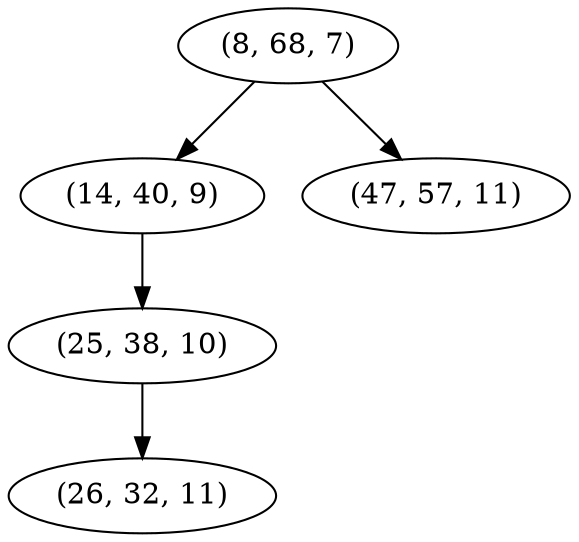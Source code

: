 digraph tree {
    "(8, 68, 7)";
    "(14, 40, 9)";
    "(25, 38, 10)";
    "(26, 32, 11)";
    "(47, 57, 11)";
    "(8, 68, 7)" -> "(14, 40, 9)";
    "(8, 68, 7)" -> "(47, 57, 11)";
    "(14, 40, 9)" -> "(25, 38, 10)";
    "(25, 38, 10)" -> "(26, 32, 11)";
}
